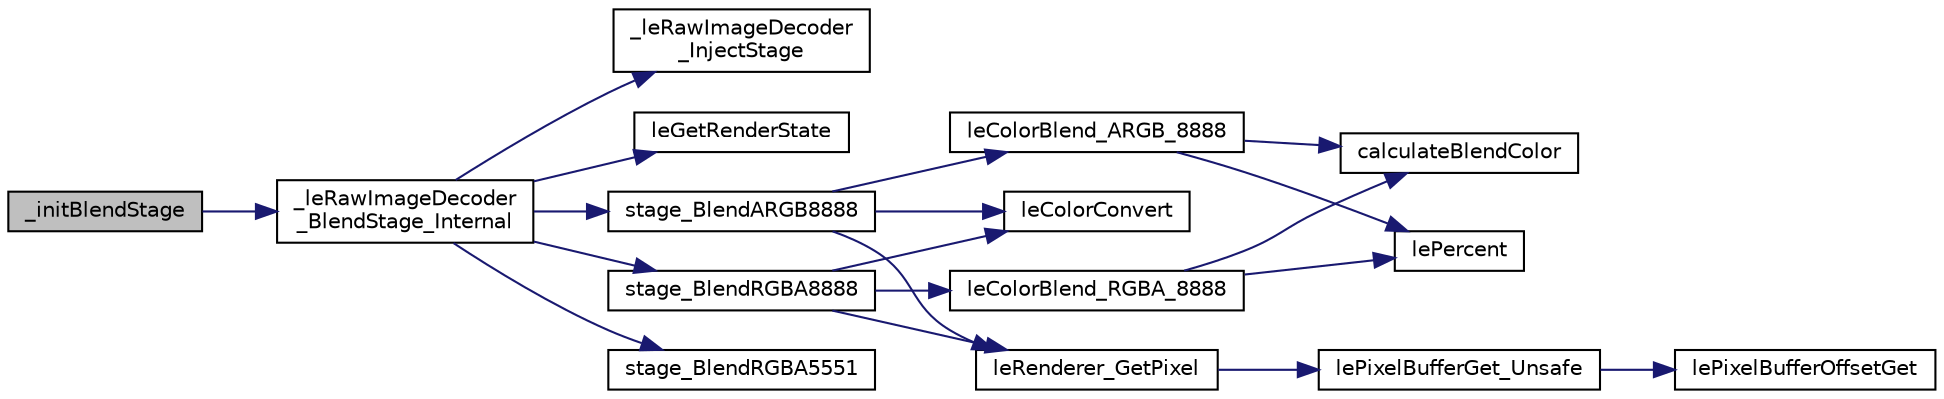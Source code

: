 digraph "_initBlendStage"
{
 // LATEX_PDF_SIZE
  edge [fontname="Helvetica",fontsize="10",labelfontname="Helvetica",labelfontsize="10"];
  node [fontname="Helvetica",fontsize="10",shape=record];
  rankdir="LR";
  Node1 [label="_initBlendStage",height=0.2,width=0.4,color="black", fillcolor="grey75", style="filled", fontcolor="black",tooltip=" "];
  Node1 -> Node2 [color="midnightblue",fontsize="10",style="solid",fontname="Helvetica"];
  Node2 [label="_leRawImageDecoder\l_BlendStage_Internal",height=0.2,width=0.4,color="black", fillcolor="white", style="filled",URL="$legato__imagedecoder__raw_8c.html#a3cc95cd6305fc9ffd898af05ddfc5b69",tooltip=" "];
  Node2 -> Node3 [color="midnightblue",fontsize="10",style="solid",fontname="Helvetica"];
  Node3 [label="_leRawImageDecoder\l_InjectStage",height=0.2,width=0.4,color="black", fillcolor="white", style="filled",URL="$legato__imagedecoder__raw__blend_8c.html#afe19a22091ec64bedbf79fe6f9fdedb2",tooltip=" "];
  Node2 -> Node4 [color="midnightblue",fontsize="10",style="solid",fontname="Helvetica"];
  Node4 [label="leGetRenderState",height=0.2,width=0.4,color="black", fillcolor="white", style="filled",URL="$legato__renderer_8c.html#acf4d7d2f8cb00624604cdb1f8807a166",tooltip=" "];
  Node2 -> Node5 [color="midnightblue",fontsize="10",style="solid",fontname="Helvetica"];
  Node5 [label="stage_BlendARGB8888",height=0.2,width=0.4,color="black", fillcolor="white", style="filled",URL="$legato__imagedecoder__raw__blend_8c.html#a3ca42464ef161512a4835fa837b1753c",tooltip=" "];
  Node5 -> Node6 [color="midnightblue",fontsize="10",style="solid",fontname="Helvetica"];
  Node6 [label="leColorBlend_ARGB_8888",height=0.2,width=0.4,color="black", fillcolor="white", style="filled",URL="$legato__color_8h.html#af80440ac62c3a61c24da0bcff39e634a",tooltip=" "];
  Node6 -> Node7 [color="midnightblue",fontsize="10",style="solid",fontname="Helvetica"];
  Node7 [label="calculateBlendColor",height=0.2,width=0.4,color="black", fillcolor="white", style="filled",URL="$legato__color__blend_8c.html#acc675bb84491e790558b8d0d464037db",tooltip=" "];
  Node6 -> Node8 [color="midnightblue",fontsize="10",style="solid",fontname="Helvetica"];
  Node8 [label="lePercent",height=0.2,width=0.4,color="black", fillcolor="white", style="filled",URL="$legato__math_8c.html#a30dd455230a479c1d82d47a22a6d175e",tooltip=" "];
  Node5 -> Node9 [color="midnightblue",fontsize="10",style="solid",fontname="Helvetica"];
  Node9 [label="leColorConvert",height=0.2,width=0.4,color="black", fillcolor="white", style="filled",URL="$legato__color_8h.html#a53c185c8a78fff8675a52086fed04f65",tooltip=" "];
  Node5 -> Node10 [color="midnightblue",fontsize="10",style="solid",fontname="Helvetica"];
  Node10 [label="leRenderer_GetPixel",height=0.2,width=0.4,color="black", fillcolor="white", style="filled",URL="$legato__draw_8c.html#a7f26c2ccb229d4d3d7484ba268c9a235",tooltip=" "];
  Node10 -> Node11 [color="midnightblue",fontsize="10",style="solid",fontname="Helvetica"];
  Node11 [label="lePixelBufferGet_Unsafe",height=0.2,width=0.4,color="black", fillcolor="white", style="filled",URL="$legato__pixelbuffer_8c.html#af63ae8ca48e5e5b0b38ada5f66575e41",tooltip=" "];
  Node11 -> Node12 [color="midnightblue",fontsize="10",style="solid",fontname="Helvetica"];
  Node12 [label="lePixelBufferOffsetGet",height=0.2,width=0.4,color="black", fillcolor="white", style="filled",URL="$legato__pixelbuffer_8c.html#aee34b79e6bf6c88062476f5e1e392c22",tooltip=" "];
  Node2 -> Node13 [color="midnightblue",fontsize="10",style="solid",fontname="Helvetica"];
  Node13 [label="stage_BlendRGBA5551",height=0.2,width=0.4,color="black", fillcolor="white", style="filled",URL="$legato__imagedecoder__raw__blend_8c.html#aaa01e9f22d86b482b43c288ef90e19f5",tooltip=" "];
  Node2 -> Node14 [color="midnightblue",fontsize="10",style="solid",fontname="Helvetica"];
  Node14 [label="stage_BlendRGBA8888",height=0.2,width=0.4,color="black", fillcolor="white", style="filled",URL="$legato__imagedecoder__raw__blend_8c.html#a53560bb3482e05abcb541934600d975c",tooltip=" "];
  Node14 -> Node15 [color="midnightblue",fontsize="10",style="solid",fontname="Helvetica"];
  Node15 [label="leColorBlend_RGBA_8888",height=0.2,width=0.4,color="black", fillcolor="white", style="filled",URL="$legato__color_8h.html#ae8d7567769600843b3d253ff899b7175",tooltip=" "];
  Node15 -> Node7 [color="midnightblue",fontsize="10",style="solid",fontname="Helvetica"];
  Node15 -> Node8 [color="midnightblue",fontsize="10",style="solid",fontname="Helvetica"];
  Node14 -> Node9 [color="midnightblue",fontsize="10",style="solid",fontname="Helvetica"];
  Node14 -> Node10 [color="midnightblue",fontsize="10",style="solid",fontname="Helvetica"];
}

